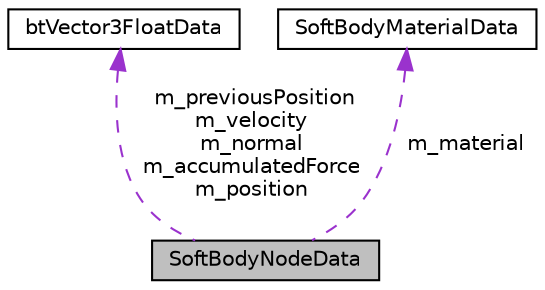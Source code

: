 digraph "SoftBodyNodeData"
{
  edge [fontname="Helvetica",fontsize="10",labelfontname="Helvetica",labelfontsize="10"];
  node [fontname="Helvetica",fontsize="10",shape=record];
  Node1 [label="SoftBodyNodeData",height=0.2,width=0.4,color="black", fillcolor="grey75", style="filled", fontcolor="black"];
  Node2 -> Node1 [dir="back",color="darkorchid3",fontsize="10",style="dashed",label=" m_previousPosition\nm_velocity\nm_normal\nm_accumulatedForce\nm_position" ];
  Node2 [label="btVector3FloatData",height=0.2,width=0.4,color="black", fillcolor="white", style="filled",URL="$structbt_vector3_float_data.html"];
  Node3 -> Node1 [dir="back",color="darkorchid3",fontsize="10",style="dashed",label=" m_material" ];
  Node3 [label="SoftBodyMaterialData",height=0.2,width=0.4,color="black", fillcolor="white", style="filled",URL="$struct_soft_body_material_data.html"];
}
